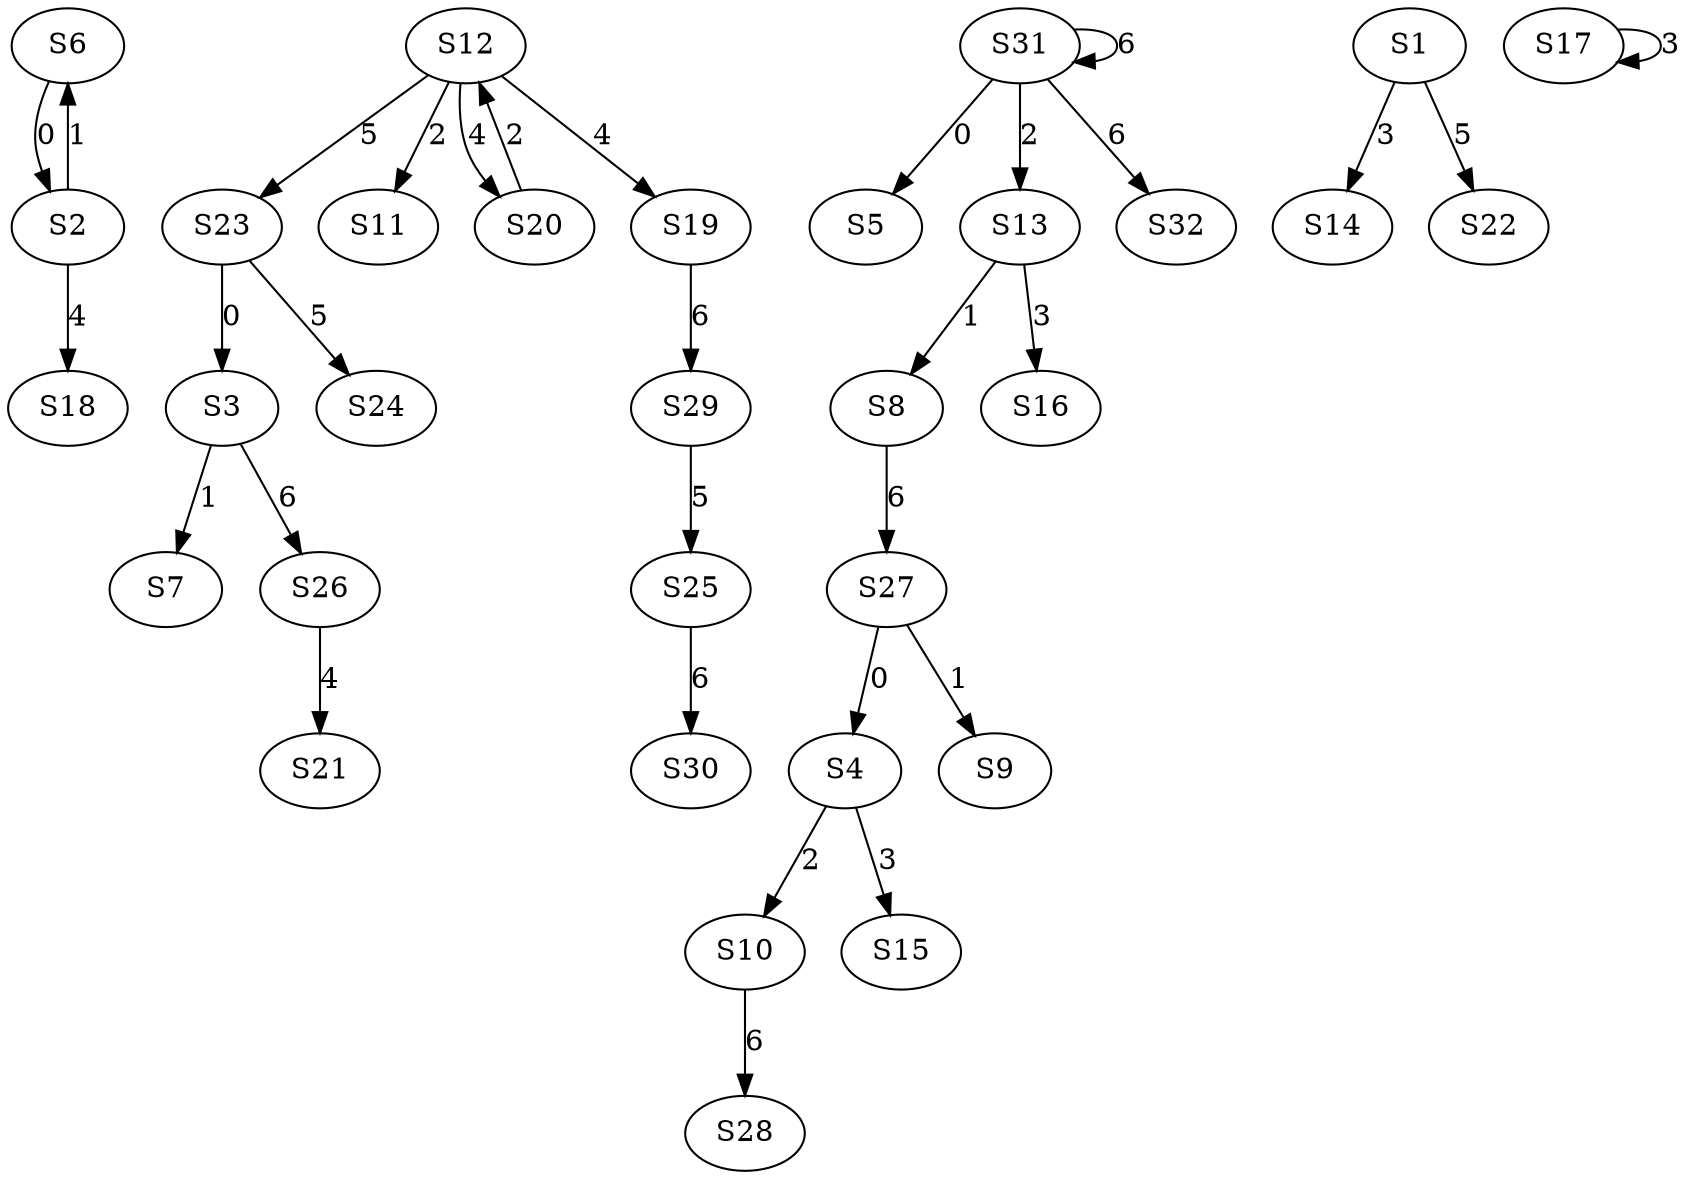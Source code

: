 strict digraph {
	S6 -> S2 [ label = 0 ];
	S23 -> S3 [ label = 0 ];
	S27 -> S4 [ label = 0 ];
	S31 -> S5 [ label = 0 ];
	S2 -> S6 [ label = 1 ];
	S3 -> S7 [ label = 1 ];
	S13 -> S8 [ label = 1 ];
	S27 -> S9 [ label = 1 ];
	S4 -> S10 [ label = 2 ];
	S12 -> S11 [ label = 2 ];
	S20 -> S12 [ label = 2 ];
	S31 -> S13 [ label = 2 ];
	S1 -> S14 [ label = 3 ];
	S4 -> S15 [ label = 3 ];
	S13 -> S16 [ label = 3 ];
	S17 -> S17 [ label = 3 ];
	S2 -> S18 [ label = 4 ];
	S12 -> S19 [ label = 4 ];
	S12 -> S20 [ label = 4 ];
	S26 -> S21 [ label = 4 ];
	S1 -> S22 [ label = 5 ];
	S12 -> S23 [ label = 5 ];
	S23 -> S24 [ label = 5 ];
	S29 -> S25 [ label = 5 ];
	S3 -> S26 [ label = 6 ];
	S8 -> S27 [ label = 6 ];
	S10 -> S28 [ label = 6 ];
	S19 -> S29 [ label = 6 ];
	S25 -> S30 [ label = 6 ];
	S31 -> S31 [ label = 6 ];
	S31 -> S32 [ label = 6 ];
}
